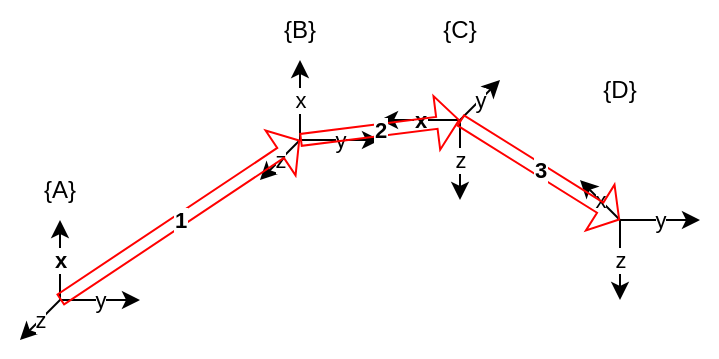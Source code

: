 <mxfile version="15.5.6" type="github"><diagram id="bi3jgMmh-FKU8v8rGSWS" name="Page-1"><mxGraphModel dx="1038" dy="547" grid="1" gridSize="10" guides="1" tooltips="1" connect="1" arrows="1" fold="1" page="1" pageScale="1" pageWidth="827" pageHeight="1169" math="0" shadow="0"><root><mxCell id="0"/><mxCell id="1" parent="0"/><mxCell id="3Z1maSweYXRpPg59JNd4-3" value="y" style="endArrow=classic;html=1;rounded=0;" edge="1" parent="1"><mxGeometry width="50" height="50" relative="1" as="geometry"><mxPoint x="80" y="320" as="sourcePoint"/><mxPoint x="120" y="320" as="targetPoint"/><Array as="points"/></mxGeometry></mxCell><mxCell id="3Z1maSweYXRpPg59JNd4-4" value="x" style="endArrow=classic;html=1;rounded=0;fontStyle=1" edge="1" parent="1"><mxGeometry width="50" height="50" relative="1" as="geometry"><mxPoint x="80" y="320" as="sourcePoint"/><mxPoint x="80" y="280" as="targetPoint"/><Array as="points"/></mxGeometry></mxCell><mxCell id="3Z1maSweYXRpPg59JNd4-5" value="z" style="endArrow=classic;html=1;rounded=0;" edge="1" parent="1"><mxGeometry width="50" height="50" relative="1" as="geometry"><mxPoint x="80" y="320" as="sourcePoint"/><mxPoint x="60" y="340" as="targetPoint"/><Array as="points"/></mxGeometry></mxCell><mxCell id="3Z1maSweYXRpPg59JNd4-21" value="y" style="endArrow=classic;html=1;rounded=0;" edge="1" parent="1"><mxGeometry width="50" height="50" relative="1" as="geometry"><mxPoint x="200" y="240" as="sourcePoint"/><mxPoint x="240" y="240" as="targetPoint"/><Array as="points"/></mxGeometry></mxCell><mxCell id="3Z1maSweYXRpPg59JNd4-22" value="x" style="endArrow=classic;html=1;rounded=0;" edge="1" parent="1"><mxGeometry width="50" height="50" relative="1" as="geometry"><mxPoint x="200" y="240" as="sourcePoint"/><mxPoint x="200" y="200" as="targetPoint"/></mxGeometry></mxCell><mxCell id="3Z1maSweYXRpPg59JNd4-23" value="z" style="endArrow=classic;html=1;rounded=0;" edge="1" parent="1"><mxGeometry width="50" height="50" relative="1" as="geometry"><mxPoint x="200" y="240" as="sourcePoint"/><mxPoint x="180" y="260" as="targetPoint"/><Array as="points"/></mxGeometry></mxCell><mxCell id="3Z1maSweYXRpPg59JNd4-24" value="x" style="endArrow=classic;html=1;rounded=0;fontStyle=1" edge="1" parent="1"><mxGeometry width="50" height="50" relative="1" as="geometry"><mxPoint x="280" y="230" as="sourcePoint"/><mxPoint x="240" y="230" as="targetPoint"/><Array as="points"/></mxGeometry></mxCell><mxCell id="3Z1maSweYXRpPg59JNd4-25" value="z" style="endArrow=classic;html=1;rounded=0;" edge="1" parent="1"><mxGeometry width="50" height="50" relative="1" as="geometry"><mxPoint x="280" y="230" as="sourcePoint"/><mxPoint x="280" y="270" as="targetPoint"/></mxGeometry></mxCell><mxCell id="3Z1maSweYXRpPg59JNd4-26" value="y" style="endArrow=classic;html=1;rounded=0;" edge="1" parent="1"><mxGeometry width="50" height="50" relative="1" as="geometry"><mxPoint x="280" y="230" as="sourcePoint"/><mxPoint x="300" y="210" as="targetPoint"/><Array as="points"/></mxGeometry></mxCell><mxCell id="3Z1maSweYXRpPg59JNd4-27" value="y" style="endArrow=classic;html=1;rounded=0;" edge="1" parent="1"><mxGeometry width="50" height="50" relative="1" as="geometry"><mxPoint x="360" y="280" as="sourcePoint"/><mxPoint x="400" y="280" as="targetPoint"/><Array as="points"/></mxGeometry></mxCell><mxCell id="3Z1maSweYXRpPg59JNd4-28" value="z" style="endArrow=classic;html=1;rounded=0;" edge="1" parent="1"><mxGeometry width="50" height="50" relative="1" as="geometry"><mxPoint x="360" y="280" as="sourcePoint"/><mxPoint x="360" y="320" as="targetPoint"/></mxGeometry></mxCell><mxCell id="3Z1maSweYXRpPg59JNd4-29" value="x" style="endArrow=classic;html=1;rounded=0;" edge="1" parent="1"><mxGeometry width="50" height="50" relative="1" as="geometry"><mxPoint x="360" y="280" as="sourcePoint"/><mxPoint x="340" y="260" as="targetPoint"/><Array as="points"/></mxGeometry></mxCell><mxCell id="3Z1maSweYXRpPg59JNd4-30" value="1" style="shape=flexArrow;endArrow=classic;html=1;rounded=0;width=6;endSize=3.39;fontColor=#000000;labelBackgroundColor=#FFFFFF;strokeColor=#FF0000;fontStyle=1" edge="1" parent="1"><mxGeometry width="50" height="50" relative="1" as="geometry"><mxPoint x="80" y="320" as="sourcePoint"/><mxPoint x="200" y="240" as="targetPoint"/></mxGeometry></mxCell><mxCell id="3Z1maSweYXRpPg59JNd4-31" value="2" style="shape=flexArrow;endArrow=classic;html=1;rounded=0;width=6;endSize=3.39;fontColor=#000000;labelBackgroundColor=#FFFFFF;strokeColor=#FF0000;fontStyle=1" edge="1" parent="1"><mxGeometry width="50" height="50" relative="1" as="geometry"><mxPoint x="200" y="240" as="sourcePoint"/><mxPoint x="280" y="230" as="targetPoint"/></mxGeometry></mxCell><mxCell id="3Z1maSweYXRpPg59JNd4-32" value="3" style="shape=flexArrow;endArrow=classic;html=1;rounded=0;width=6;endSize=3.39;fontColor=#000000;labelBackgroundColor=#FFFFFF;strokeColor=#FF0000;fontStyle=1" edge="1" parent="1"><mxGeometry width="50" height="50" relative="1" as="geometry"><mxPoint x="280" y="230" as="sourcePoint"/><mxPoint x="360" y="280" as="targetPoint"/></mxGeometry></mxCell><mxCell id="3Z1maSweYXRpPg59JNd4-33" value="{A}" style="text;html=1;strokeColor=none;fillColor=none;align=center;verticalAlign=middle;whiteSpace=wrap;rounded=0;fontColor=#000000;" vertex="1" parent="1"><mxGeometry x="50" y="250" width="60" height="30" as="geometry"/></mxCell><mxCell id="3Z1maSweYXRpPg59JNd4-34" value="{B}" style="text;html=1;strokeColor=none;fillColor=none;align=center;verticalAlign=middle;whiteSpace=wrap;rounded=0;fontColor=#000000;" vertex="1" parent="1"><mxGeometry x="170" y="170" width="60" height="30" as="geometry"/></mxCell><mxCell id="3Z1maSweYXRpPg59JNd4-35" value="{C}" style="text;html=1;strokeColor=none;fillColor=none;align=center;verticalAlign=middle;whiteSpace=wrap;rounded=0;fontColor=#000000;" vertex="1" parent="1"><mxGeometry x="250" y="170" width="60" height="30" as="geometry"/></mxCell><mxCell id="3Z1maSweYXRpPg59JNd4-36" value="{D}" style="text;html=1;strokeColor=none;fillColor=none;align=center;verticalAlign=middle;whiteSpace=wrap;rounded=0;fontColor=#000000;" vertex="1" parent="1"><mxGeometry x="330" y="200" width="60" height="30" as="geometry"/></mxCell></root></mxGraphModel></diagram></mxfile>